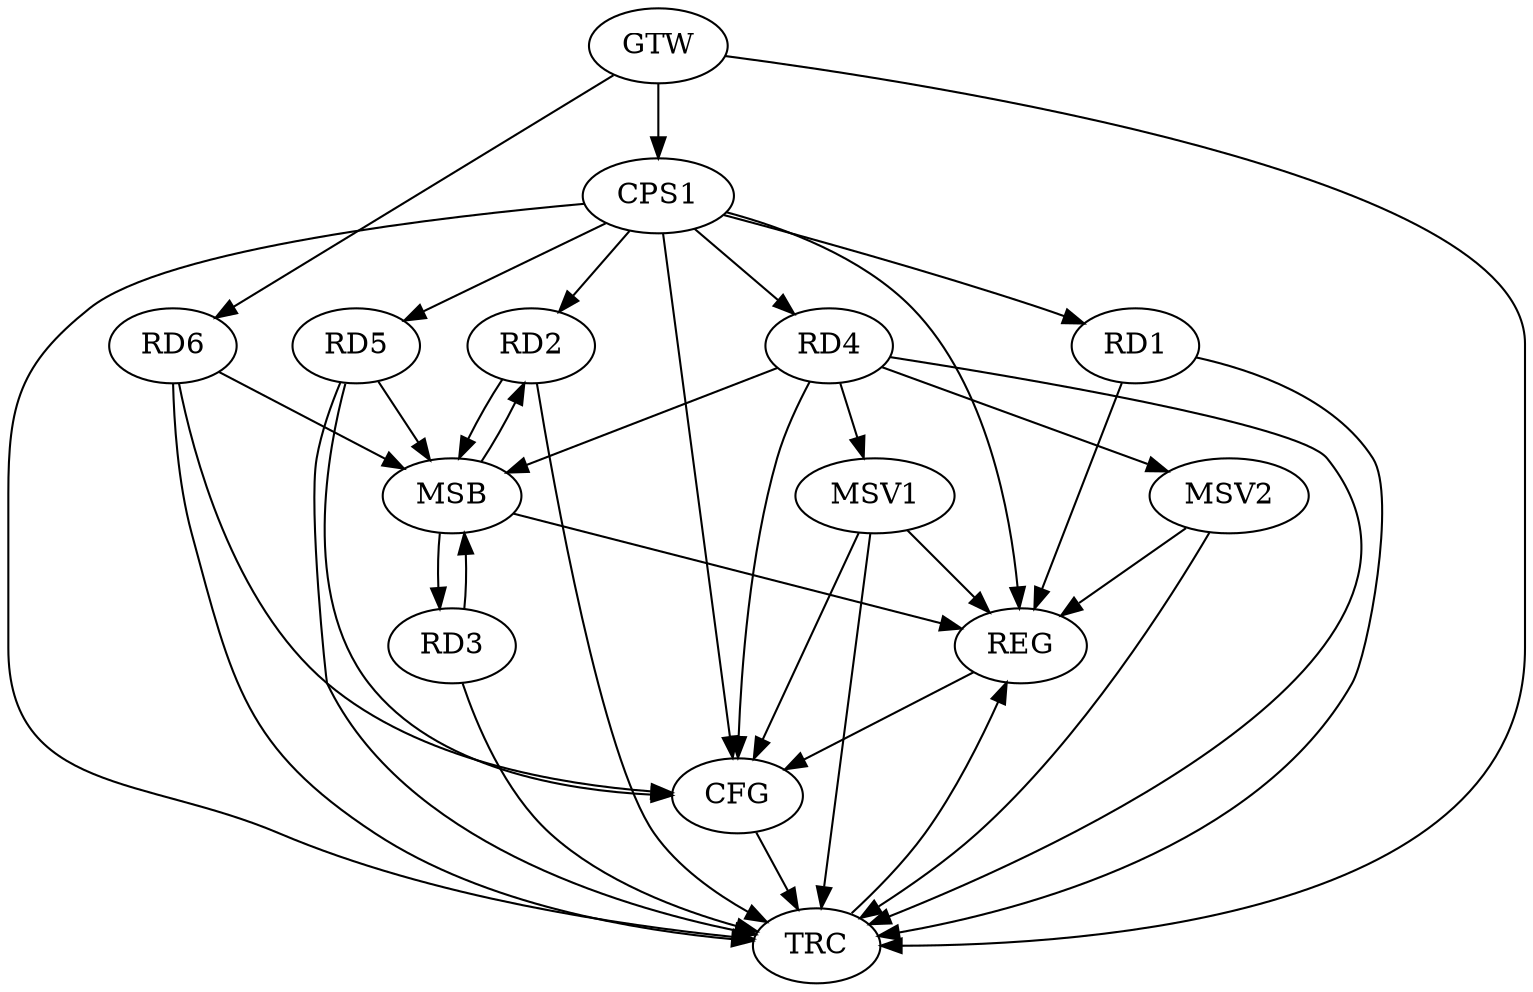strict digraph G {
  RD1 [ label="RD1" ];
  RD2 [ label="RD2" ];
  RD3 [ label="RD3" ];
  RD4 [ label="RD4" ];
  RD5 [ label="RD5" ];
  RD6 [ label="RD6" ];
  CPS1 [ label="CPS1" ];
  GTW [ label="GTW" ];
  REG [ label="REG" ];
  MSB [ label="MSB" ];
  CFG [ label="CFG" ];
  TRC [ label="TRC" ];
  MSV1 [ label="MSV1" ];
  MSV2 [ label="MSV2" ];
  CPS1 -> RD1;
  CPS1 -> RD2;
  CPS1 -> RD4;
  CPS1 -> RD5;
  GTW -> RD6;
  GTW -> CPS1;
  RD1 -> REG;
  CPS1 -> REG;
  RD2 -> MSB;
  MSB -> REG;
  RD3 -> MSB;
  MSB -> RD2;
  RD4 -> MSB;
  RD5 -> MSB;
  RD6 -> MSB;
  MSB -> RD3;
  RD4 -> CFG;
  CPS1 -> CFG;
  RD6 -> CFG;
  RD5 -> CFG;
  REG -> CFG;
  RD1 -> TRC;
  RD2 -> TRC;
  RD3 -> TRC;
  RD4 -> TRC;
  RD5 -> TRC;
  RD6 -> TRC;
  CPS1 -> TRC;
  GTW -> TRC;
  CFG -> TRC;
  TRC -> REG;
  RD4 -> MSV1;
  MSV1 -> REG;
  MSV1 -> TRC;
  MSV1 -> CFG;
  RD4 -> MSV2;
  MSV2 -> REG;
  MSV2 -> TRC;
}
